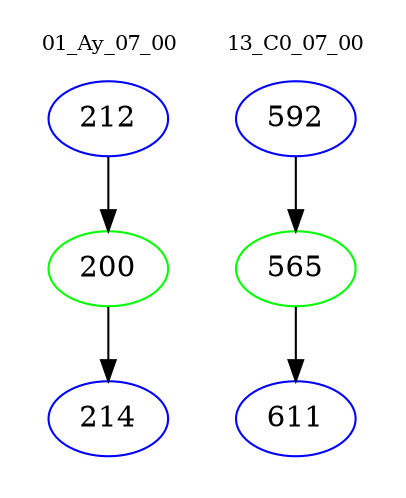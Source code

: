 digraph{
subgraph cluster_0 {
color = white
label = "01_Ay_07_00";
fontsize=10;
T0_212 [label="212", color="blue"]
T0_212 -> T0_200 [color="black"]
T0_200 [label="200", color="green"]
T0_200 -> T0_214 [color="black"]
T0_214 [label="214", color="blue"]
}
subgraph cluster_1 {
color = white
label = "13_C0_07_00";
fontsize=10;
T1_592 [label="592", color="blue"]
T1_592 -> T1_565 [color="black"]
T1_565 [label="565", color="green"]
T1_565 -> T1_611 [color="black"]
T1_611 [label="611", color="blue"]
}
}
